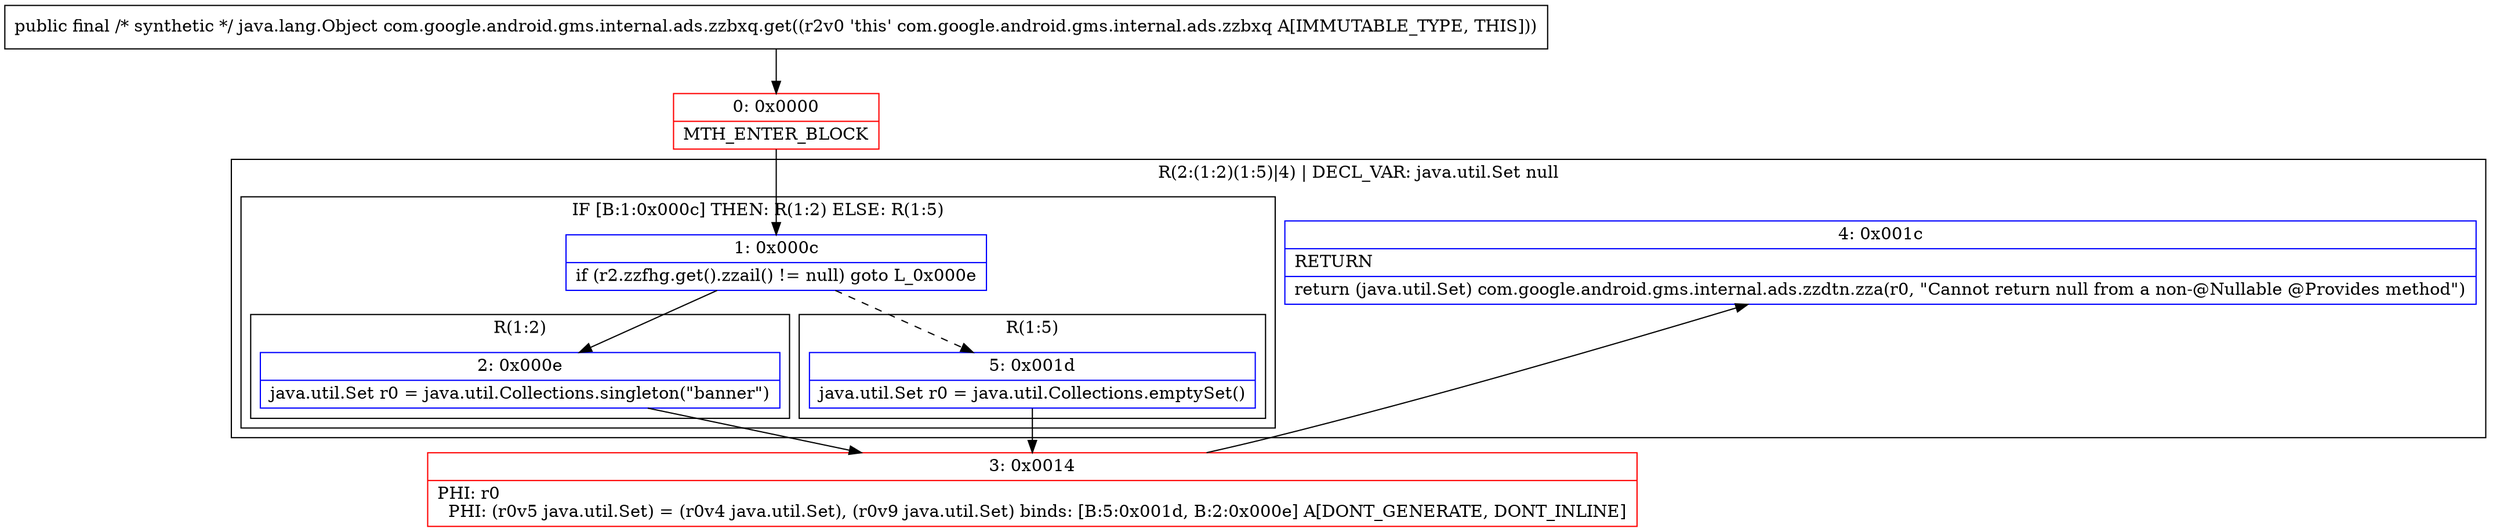 digraph "CFG forcom.google.android.gms.internal.ads.zzbxq.get()Ljava\/lang\/Object;" {
subgraph cluster_Region_798900072 {
label = "R(2:(1:2)(1:5)|4) | DECL_VAR: java.util.Set null\l";
node [shape=record,color=blue];
subgraph cluster_IfRegion_1825290568 {
label = "IF [B:1:0x000c] THEN: R(1:2) ELSE: R(1:5)";
node [shape=record,color=blue];
Node_1 [shape=record,label="{1\:\ 0x000c|if (r2.zzfhg.get().zzail() != null) goto L_0x000e\l}"];
subgraph cluster_Region_904305877 {
label = "R(1:2)";
node [shape=record,color=blue];
Node_2 [shape=record,label="{2\:\ 0x000e|java.util.Set r0 = java.util.Collections.singleton(\"banner\")\l}"];
}
subgraph cluster_Region_641508678 {
label = "R(1:5)";
node [shape=record,color=blue];
Node_5 [shape=record,label="{5\:\ 0x001d|java.util.Set r0 = java.util.Collections.emptySet()\l}"];
}
}
Node_4 [shape=record,label="{4\:\ 0x001c|RETURN\l|return (java.util.Set) com.google.android.gms.internal.ads.zzdtn.zza(r0, \"Cannot return null from a non\-@Nullable @Provides method\")\l}"];
}
Node_0 [shape=record,color=red,label="{0\:\ 0x0000|MTH_ENTER_BLOCK\l}"];
Node_3 [shape=record,color=red,label="{3\:\ 0x0014|PHI: r0 \l  PHI: (r0v5 java.util.Set) = (r0v4 java.util.Set), (r0v9 java.util.Set) binds: [B:5:0x001d, B:2:0x000e] A[DONT_GENERATE, DONT_INLINE]\l}"];
MethodNode[shape=record,label="{public final \/* synthetic *\/ java.lang.Object com.google.android.gms.internal.ads.zzbxq.get((r2v0 'this' com.google.android.gms.internal.ads.zzbxq A[IMMUTABLE_TYPE, THIS])) }"];
MethodNode -> Node_0;
Node_1 -> Node_2;
Node_1 -> Node_5[style=dashed];
Node_2 -> Node_3;
Node_5 -> Node_3;
Node_0 -> Node_1;
Node_3 -> Node_4;
}

